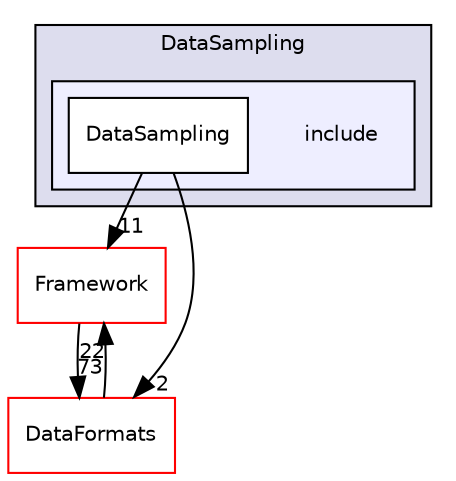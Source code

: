 digraph "/home/travis/build/AliceO2Group/AliceO2/Utilities/DataSampling/include" {
  bgcolor=transparent;
  compound=true
  node [ fontsize="10", fontname="Helvetica"];
  edge [ labelfontsize="10", labelfontname="Helvetica"];
  subgraph clusterdir_9849c3c75ac943e7ae1a697f4161ca4a {
    graph [ bgcolor="#ddddee", pencolor="black", label="DataSampling" fontname="Helvetica", fontsize="10", URL="dir_9849c3c75ac943e7ae1a697f4161ca4a.html"]
  subgraph clusterdir_5e510887885fe9f446c0882245befe5a {
    graph [ bgcolor="#eeeeff", pencolor="black", label="" URL="dir_5e510887885fe9f446c0882245befe5a.html"];
    dir_5e510887885fe9f446c0882245befe5a [shape=plaintext label="include"];
    dir_123325612ca93aa910471665ff80f23e [shape=box label="DataSampling" color="black" fillcolor="white" style="filled" URL="dir_123325612ca93aa910471665ff80f23e.html"];
  }
  }
  dir_bcbb2cf9a3d3d83e5515c82071a07177 [shape=box label="Framework" color="red" URL="dir_bcbb2cf9a3d3d83e5515c82071a07177.html"];
  dir_2171f7ec022c5423887b07c69b2f5b48 [shape=box label="DataFormats" color="red" URL="dir_2171f7ec022c5423887b07c69b2f5b48.html"];
  dir_123325612ca93aa910471665ff80f23e->dir_bcbb2cf9a3d3d83e5515c82071a07177 [headlabel="11", labeldistance=1.5 headhref="dir_000820_000063.html"];
  dir_123325612ca93aa910471665ff80f23e->dir_2171f7ec022c5423887b07c69b2f5b48 [headlabel="2", labeldistance=1.5 headhref="dir_000820_000090.html"];
  dir_bcbb2cf9a3d3d83e5515c82071a07177->dir_2171f7ec022c5423887b07c69b2f5b48 [headlabel="73", labeldistance=1.5 headhref="dir_000063_000090.html"];
  dir_2171f7ec022c5423887b07c69b2f5b48->dir_bcbb2cf9a3d3d83e5515c82071a07177 [headlabel="22", labeldistance=1.5 headhref="dir_000090_000063.html"];
}
